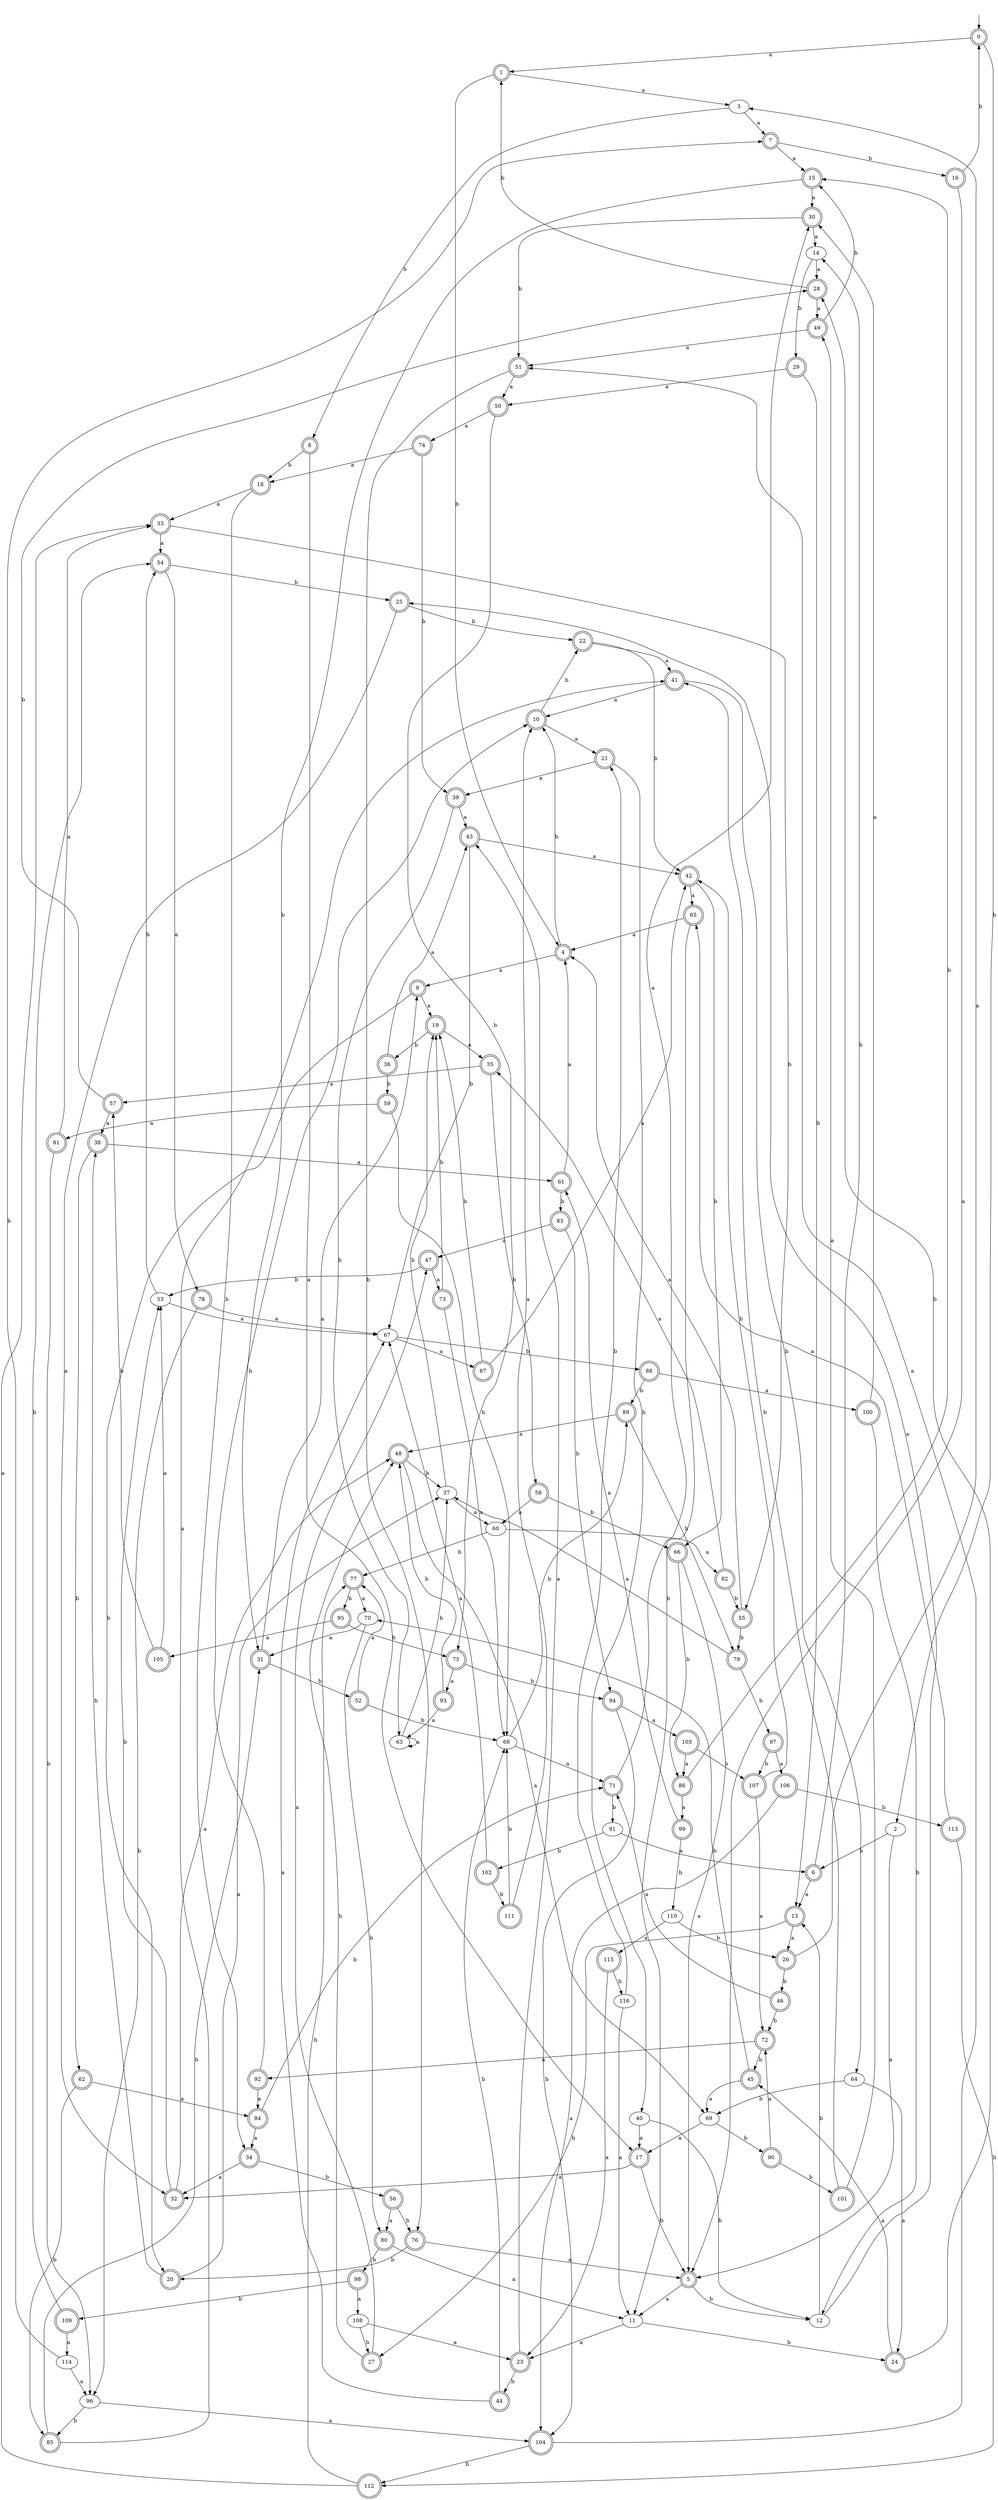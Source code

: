 digraph RandomDFA {
  __start0 [label="", shape=none];
  __start0 -> 0 [label=""];
  0 [shape=circle] [shape=doublecircle]
  0 -> 1 [label="a"]
  0 -> 2 [label="b"]
  1 [shape=doublecircle]
  1 -> 3 [label="a"]
  1 -> 4 [label="b"]
  2
  2 -> 5 [label="a"]
  2 -> 6 [label="b"]
  3
  3 -> 7 [label="a"]
  3 -> 8 [label="b"]
  4 [shape=doublecircle]
  4 -> 9 [label="a"]
  4 -> 10 [label="b"]
  5 [shape=doublecircle]
  5 -> 11 [label="a"]
  5 -> 12 [label="b"]
  6 [shape=doublecircle]
  6 -> 13 [label="a"]
  6 -> 14 [label="b"]
  7 [shape=doublecircle]
  7 -> 15 [label="a"]
  7 -> 16 [label="b"]
  8 [shape=doublecircle]
  8 -> 17 [label="a"]
  8 -> 18 [label="b"]
  9 [shape=doublecircle]
  9 -> 19 [label="a"]
  9 -> 20 [label="b"]
  10 [shape=doublecircle]
  10 -> 21 [label="a"]
  10 -> 22 [label="b"]
  11
  11 -> 23 [label="a"]
  11 -> 24 [label="b"]
  12
  12 -> 25 [label="a"]
  12 -> 13 [label="b"]
  13 [shape=doublecircle]
  13 -> 26 [label="a"]
  13 -> 27 [label="b"]
  14
  14 -> 28 [label="a"]
  14 -> 29 [label="b"]
  15 [shape=doublecircle]
  15 -> 30 [label="a"]
  15 -> 31 [label="b"]
  16 [shape=doublecircle]
  16 -> 5 [label="a"]
  16 -> 0 [label="b"]
  17 [shape=doublecircle]
  17 -> 32 [label="a"]
  17 -> 5 [label="b"]
  18 [shape=doublecircle]
  18 -> 33 [label="a"]
  18 -> 34 [label="b"]
  19 [shape=doublecircle]
  19 -> 35 [label="a"]
  19 -> 36 [label="b"]
  20 [shape=doublecircle]
  20 -> 37 [label="a"]
  20 -> 38 [label="b"]
  21 [shape=doublecircle]
  21 -> 39 [label="a"]
  21 -> 40 [label="b"]
  22 [shape=doublecircle]
  22 -> 41 [label="a"]
  22 -> 42 [label="b"]
  23 [shape=doublecircle]
  23 -> 43 [label="a"]
  23 -> 44 [label="b"]
  24 [shape=doublecircle]
  24 -> 45 [label="a"]
  24 -> 28 [label="b"]
  25 [shape=doublecircle]
  25 -> 32 [label="a"]
  25 -> 22 [label="b"]
  26 [shape=doublecircle]
  26 -> 3 [label="a"]
  26 -> 46 [label="b"]
  27 [shape=doublecircle]
  27 -> 47 [label="a"]
  27 -> 48 [label="b"]
  28 [shape=doublecircle]
  28 -> 49 [label="a"]
  28 -> 1 [label="b"]
  29 [shape=doublecircle]
  29 -> 50 [label="a"]
  29 -> 13 [label="b"]
  30 [shape=doublecircle]
  30 -> 14 [label="a"]
  30 -> 51 [label="b"]
  31 [shape=doublecircle]
  31 -> 9 [label="a"]
  31 -> 52 [label="b"]
  32 [shape=doublecircle]
  32 -> 48 [label="a"]
  32 -> 53 [label="b"]
  33 [shape=doublecircle]
  33 -> 54 [label="a"]
  33 -> 55 [label="b"]
  34 [shape=doublecircle]
  34 -> 32 [label="a"]
  34 -> 56 [label="b"]
  35 [shape=doublecircle]
  35 -> 57 [label="a"]
  35 -> 58 [label="b"]
  36 [shape=doublecircle]
  36 -> 43 [label="a"]
  36 -> 59 [label="b"]
  37
  37 -> 60 [label="a"]
  37 -> 19 [label="b"]
  38 [shape=doublecircle]
  38 -> 61 [label="a"]
  38 -> 62 [label="b"]
  39 [shape=doublecircle]
  39 -> 43 [label="a"]
  39 -> 63 [label="b"]
  40
  40 -> 17 [label="a"]
  40 -> 12 [label="b"]
  41 [shape=doublecircle]
  41 -> 10 [label="a"]
  41 -> 64 [label="b"]
  42 [shape=doublecircle]
  42 -> 65 [label="a"]
  42 -> 66 [label="b"]
  43 [shape=doublecircle]
  43 -> 42 [label="a"]
  43 -> 67 [label="b"]
  44 [shape=doublecircle]
  44 -> 67 [label="a"]
  44 -> 68 [label="b"]
  45 [shape=doublecircle]
  45 -> 69 [label="a"]
  45 -> 70 [label="b"]
  46 [shape=doublecircle]
  46 -> 71 [label="a"]
  46 -> 72 [label="b"]
  47 [shape=doublecircle]
  47 -> 73 [label="a"]
  47 -> 53 [label="b"]
  48 [shape=doublecircle]
  48 -> 69 [label="a"]
  48 -> 37 [label="b"]
  49 [shape=doublecircle]
  49 -> 51 [label="a"]
  49 -> 15 [label="b"]
  50 [shape=doublecircle]
  50 -> 74 [label="a"]
  50 -> 75 [label="b"]
  51 [shape=doublecircle]
  51 -> 50 [label="a"]
  51 -> 76 [label="b"]
  52 [shape=doublecircle]
  52 -> 77 [label="a"]
  52 -> 68 [label="b"]
  53
  53 -> 67 [label="a"]
  53 -> 54 [label="b"]
  54 [shape=doublecircle]
  54 -> 78 [label="a"]
  54 -> 25 [label="b"]
  55 [shape=doublecircle]
  55 -> 4 [label="a"]
  55 -> 79 [label="b"]
  56 [shape=doublecircle]
  56 -> 80 [label="a"]
  56 -> 76 [label="b"]
  57 [shape=doublecircle]
  57 -> 38 [label="a"]
  57 -> 28 [label="b"]
  58 [shape=doublecircle]
  58 -> 60 [label="a"]
  58 -> 66 [label="b"]
  59 [shape=doublecircle]
  59 -> 81 [label="a"]
  59 -> 68 [label="b"]
  60
  60 -> 82 [label="a"]
  60 -> 77 [label="b"]
  61 [shape=doublecircle]
  61 -> 4 [label="a"]
  61 -> 83 [label="b"]
  62 [shape=doublecircle]
  62 -> 84 [label="a"]
  62 -> 85 [label="b"]
  63
  63 -> 63 [label="a"]
  63 -> 37 [label="b"]
  64
  64 -> 24 [label="a"]
  64 -> 69 [label="b"]
  65 [shape=doublecircle]
  65 -> 4 [label="a"]
  65 -> 11 [label="b"]
  66 [shape=doublecircle]
  66 -> 5 [label="a"]
  66 -> 86 [label="b"]
  67
  67 -> 87 [label="a"]
  67 -> 88 [label="b"]
  68
  68 -> 71 [label="a"]
  68 -> 89 [label="b"]
  69
  69 -> 17 [label="a"]
  69 -> 90 [label="b"]
  70
  70 -> 31 [label="a"]
  70 -> 80 [label="b"]
  71 [shape=doublecircle]
  71 -> 30 [label="a"]
  71 -> 91 [label="b"]
  72 [shape=doublecircle]
  72 -> 92 [label="a"]
  72 -> 45 [label="b"]
  73 [shape=doublecircle]
  73 -> 68 [label="a"]
  73 -> 19 [label="b"]
  74 [shape=doublecircle]
  74 -> 18 [label="a"]
  74 -> 39 [label="b"]
  75 [shape=doublecircle]
  75 -> 93 [label="a"]
  75 -> 94 [label="b"]
  76 [shape=doublecircle]
  76 -> 5 [label="a"]
  76 -> 20 [label="b"]
  77 [shape=doublecircle]
  77 -> 70 [label="a"]
  77 -> 95 [label="b"]
  78 [shape=doublecircle]
  78 -> 67 [label="a"]
  78 -> 96 [label="b"]
  79 [shape=doublecircle]
  79 -> 37 [label="a"]
  79 -> 97 [label="b"]
  80 [shape=doublecircle]
  80 -> 11 [label="a"]
  80 -> 98 [label="b"]
  81 [shape=doublecircle]
  81 -> 33 [label="a"]
  81 -> 96 [label="b"]
  82 [shape=doublecircle]
  82 -> 35 [label="a"]
  82 -> 55 [label="b"]
  83 [shape=doublecircle]
  83 -> 47 [label="a"]
  83 -> 94 [label="b"]
  84 [shape=doublecircle]
  84 -> 34 [label="a"]
  84 -> 71 [label="b"]
  85 [shape=doublecircle]
  85 -> 41 [label="a"]
  85 -> 31 [label="b"]
  86 [shape=doublecircle]
  86 -> 99 [label="a"]
  86 -> 15 [label="b"]
  87 [shape=doublecircle]
  87 -> 42 [label="a"]
  87 -> 19 [label="b"]
  88 [shape=doublecircle]
  88 -> 100 [label="a"]
  88 -> 89 [label="b"]
  89 [shape=doublecircle]
  89 -> 48 [label="a"]
  89 -> 79 [label="b"]
  90 [shape=doublecircle]
  90 -> 72 [label="a"]
  90 -> 101 [label="b"]
  91
  91 -> 6 [label="a"]
  91 -> 102 [label="b"]
  92 [shape=doublecircle]
  92 -> 84 [label="a"]
  92 -> 10 [label="b"]
  93 [shape=doublecircle]
  93 -> 63 [label="a"]
  93 -> 48 [label="b"]
  94 [shape=doublecircle]
  94 -> 103 [label="a"]
  94 -> 104 [label="b"]
  95 [shape=doublecircle]
  95 -> 105 [label="a"]
  95 -> 75 [label="b"]
  96
  96 -> 104 [label="a"]
  96 -> 85 [label="b"]
  97 [shape=doublecircle]
  97 -> 106 [label="a"]
  97 -> 107 [label="b"]
  98 [shape=doublecircle]
  98 -> 108 [label="a"]
  98 -> 109 [label="b"]
  99 [shape=doublecircle]
  99 -> 61 [label="a"]
  99 -> 110 [label="b"]
  100 [shape=doublecircle]
  100 -> 30 [label="a"]
  100 -> 12 [label="b"]
  101 [shape=doublecircle]
  101 -> 49 [label="a"]
  101 -> 41 [label="b"]
  102 [shape=doublecircle]
  102 -> 67 [label="a"]
  102 -> 111 [label="b"]
  103 [shape=doublecircle]
  103 -> 86 [label="a"]
  103 -> 107 [label="b"]
  104 [shape=doublecircle]
  104 -> 51 [label="a"]
  104 -> 112 [label="b"]
  105 [shape=doublecircle]
  105 -> 53 [label="a"]
  105 -> 57 [label="b"]
  106 [shape=doublecircle]
  106 -> 104 [label="a"]
  106 -> 113 [label="b"]
  107 [shape=doublecircle]
  107 -> 72 [label="a"]
  107 -> 42 [label="b"]
  108
  108 -> 23 [label="a"]
  108 -> 27 [label="b"]
  109 [shape=doublecircle]
  109 -> 114 [label="a"]
  109 -> 54 [label="b"]
  110
  110 -> 115 [label="a"]
  110 -> 26 [label="b"]
  111 [shape=doublecircle]
  111 -> 10 [label="a"]
  111 -> 68 [label="b"]
  112 [shape=doublecircle]
  112 -> 33 [label="a"]
  112 -> 77 [label="b"]
  113 [shape=doublecircle]
  113 -> 65 [label="a"]
  113 -> 112 [label="b"]
  114
  114 -> 96 [label="a"]
  114 -> 7 [label="b"]
  115 [shape=doublecircle]
  115 -> 23 [label="a"]
  115 -> 116 [label="b"]
  116
  116 -> 11 [label="a"]
  116 -> 21 [label="b"]
}
